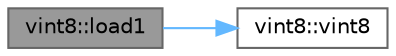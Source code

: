 digraph "vint8::load1"
{
 // LATEX_PDF_SIZE
  bgcolor="transparent";
  edge [fontname=Helvetica,fontsize=10,labelfontname=Helvetica,labelfontsize=10];
  node [fontname=Helvetica,fontsize=10,shape=box,height=0.2,width=0.4];
  rankdir="LR";
  Node1 [id="Node000001",label="vint8::load1",height=0.2,width=0.4,color="gray40", fillcolor="grey60", style="filled", fontcolor="black",tooltip="Factory that returns a replicated scalar loaded from memory."];
  Node1 -> Node2 [id="edge2_Node000001_Node000002",color="steelblue1",style="solid",tooltip=" "];
  Node2 [id="Node000002",label="vint8::vint8",height=0.2,width=0.4,color="grey40", fillcolor="white", style="filled",URL="$structvint8.html#ad2b458c4b597d2cd8e61e7f5e9f86161",tooltip="Construct from zero-initialized value."];
}
